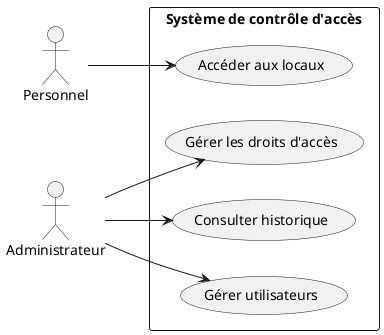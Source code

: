 @startuml metier
'Point de vue métier
left to right direction

actor "Personnel" as emp
actor "Administrateur" as admin

rectangle "Système de contrôle d'accès" {
    usecase "Accéder aux locaux" as UC1
    usecase "Gérer les droits d'accès" as UC2
    usecase "Consulter historique" as UC3
    usecase "Gérer utilisateurs" as UC4
}

emp --> UC1
admin --> UC2
admin --> UC3
admin --> UC4

@enduml